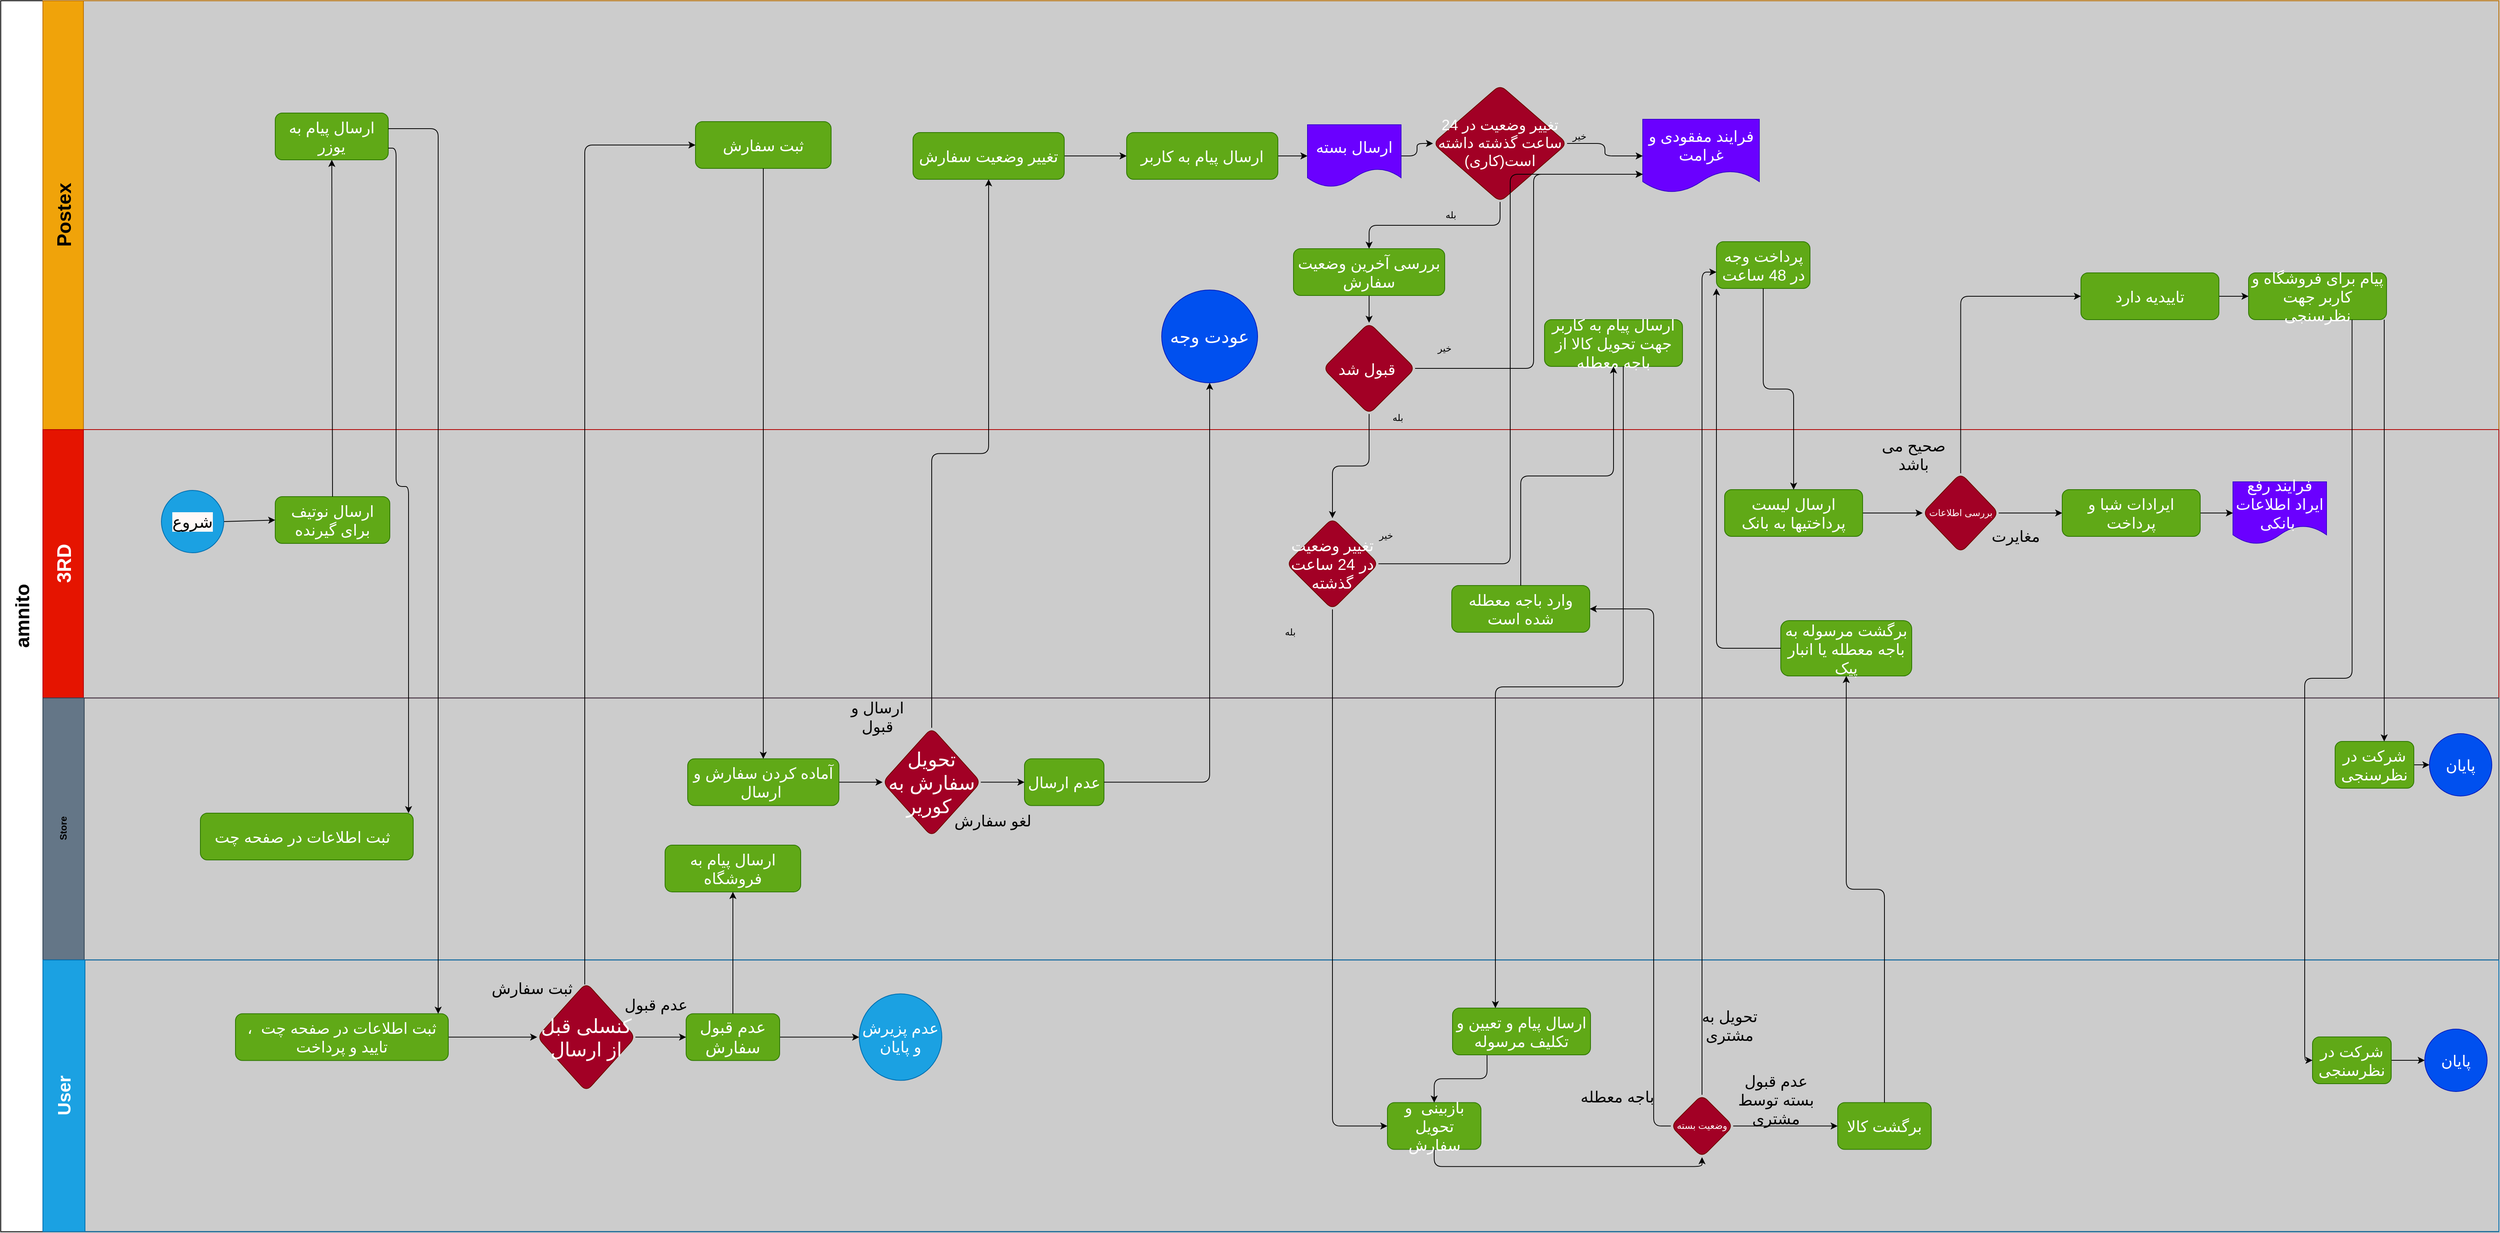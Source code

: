 <mxfile>
    <diagram id="csm_xKcEM0WO2iue_b0D" name="Page-1">
        <mxGraphModel dx="1446" dy="563" grid="0" gridSize="20" guides="1" tooltips="1" connect="1" arrows="1" fold="1" page="1" pageScale="1" pageWidth="3300" pageHeight="2339" background="#CCCCCC" math="0" shadow="0">
            <root>
                <mxCell id="0"/>
                <mxCell id="1" parent="0"/>
                <mxCell id="2" value="&lt;font style=&quot;font-size: 25px;&quot;&gt;amnito&lt;/font&gt;" style="swimlane;childLayout=stackLayout;resizeParent=1;resizeParentMax=0;horizontal=0;startSize=54;horizontalStack=0;html=1;" parent="1" vertex="1">
                    <mxGeometry x="20" y="80" width="3204" height="1578.75" as="geometry"/>
                </mxCell>
                <mxCell id="3" value="&lt;font style=&quot;font-size: 25px;&quot;&gt;Postex&lt;/font&gt;" style="swimlane;startSize=52;horizontal=0;html=1;fillColor=#f0a30a;fontColor=#000000;strokeColor=#BD7000;" parent="2" vertex="1">
                    <mxGeometry x="54" width="3150" height="550" as="geometry"/>
                </mxCell>
                <mxCell id="17" value="&lt;font style=&quot;font-size: 20px;&quot;&gt;ارسال پیام به یوزر&lt;/font&gt;" style="rounded=1;whiteSpace=wrap;html=1;fillColor=#60a917;fontColor=#ffffff;strokeColor=#2D7600;" parent="3" vertex="1">
                    <mxGeometry x="298" y="144" width="145" height="60" as="geometry"/>
                </mxCell>
                <mxCell id="106" value="&lt;font style=&quot;font-size: 20px;&quot;&gt;ثبت سفارش&lt;/font&gt;" style="whiteSpace=wrap;html=1;fillColor=#60a917;strokeColor=#2D7600;fontColor=#ffffff;rounded=1;" parent="3" vertex="1">
                    <mxGeometry x="837" y="155" width="174" height="60" as="geometry"/>
                </mxCell>
                <mxCell id="119" value="" style="edgeStyle=orthogonalEdgeStyle;html=1;fontSize=23;" parent="3" source="116" target="118" edge="1">
                    <mxGeometry relative="1" as="geometry"/>
                </mxCell>
                <mxCell id="116" value="&lt;font style=&quot;font-size: 20px;&quot;&gt;تغییر وضعیت سفارش&lt;/font&gt;" style="whiteSpace=wrap;html=1;fillColor=#60a917;strokeColor=#2D7600;fontColor=#ffffff;rounded=1;" parent="3" vertex="1">
                    <mxGeometry x="1116" y="169" width="194" height="60" as="geometry"/>
                </mxCell>
                <mxCell id="189" value="" style="edgeStyle=orthogonalEdgeStyle;html=1;" parent="3" source="118" target="124" edge="1">
                    <mxGeometry relative="1" as="geometry"/>
                </mxCell>
                <mxCell id="118" value="&lt;font style=&quot;font-size: 20px;&quot;&gt;ارسال پیام به کاربر&lt;/font&gt;" style="whiteSpace=wrap;html=1;fillColor=#60a917;strokeColor=#2D7600;fontColor=#ffffff;rounded=1;" parent="3" vertex="1">
                    <mxGeometry x="1390" y="169" width="194" height="60" as="geometry"/>
                </mxCell>
                <mxCell id="191" value="" style="edgeStyle=orthogonalEdgeStyle;html=1;" parent="3" source="124" target="190" edge="1">
                    <mxGeometry relative="1" as="geometry"/>
                </mxCell>
                <mxCell id="124" value="&lt;font style=&quot;font-size: 20px;&quot;&gt;ارسال بسته&lt;/font&gt;" style="shape=document;whiteSpace=wrap;html=1;boundedLbl=1;fillColor=#6a00ff;strokeColor=#3700CC;fontColor=#ffffff;rounded=1;" parent="3" vertex="1">
                    <mxGeometry x="1622" y="159" width="120" height="80" as="geometry"/>
                </mxCell>
                <mxCell id="154" value="&lt;font style=&quot;font-size: 20px;&quot;&gt;پرداخت وجه در 48 ساعت&lt;/font&gt;" style="whiteSpace=wrap;html=1;fillColor=#60a917;strokeColor=#2D7600;fontColor=#ffffff;rounded=1;" parent="3" vertex="1">
                    <mxGeometry x="2146.5" y="309" width="120" height="60" as="geometry"/>
                </mxCell>
                <mxCell id="165" value="" style="edgeStyle=orthogonalEdgeStyle;html=1;fontSize=20;" parent="3" source="160" target="164" edge="1">
                    <mxGeometry relative="1" as="geometry"/>
                </mxCell>
                <mxCell id="160" value="&lt;font style=&quot;font-size: 20px;&quot;&gt;تاییدیه دارد&lt;/font&gt;" style="whiteSpace=wrap;html=1;fillColor=#60a917;strokeColor=#2D7600;fontColor=#ffffff;rounded=1;" parent="3" vertex="1">
                    <mxGeometry x="2614" y="349" width="177" height="60" as="geometry"/>
                </mxCell>
                <mxCell id="164" value="&lt;font style=&quot;font-size: 20px;&quot;&gt;پیام برای فروشگاه و کاربر جهت نظرسنجی&lt;/font&gt;" style="whiteSpace=wrap;html=1;fillColor=#60a917;strokeColor=#2D7600;fontColor=#ffffff;rounded=1;" parent="3" vertex="1">
                    <mxGeometry x="2829" y="349" width="177" height="60" as="geometry"/>
                </mxCell>
                <mxCell id="183" value="&lt;font style=&quot;font-size: 20px;&quot;&gt;فرایند مفقودی و غرامت&lt;/font&gt;" style="shape=document;whiteSpace=wrap;html=1;boundedLbl=1;fillColor=#6a00ff;strokeColor=#3700CC;fontColor=#ffffff;rounded=1;" parent="3" vertex="1">
                    <mxGeometry x="2052" y="152" width="149.5" height="94" as="geometry"/>
                </mxCell>
                <mxCell id="114" value="&lt;font style=&quot;font-size: 23px;&quot;&gt;عودت وجه&lt;/font&gt;" style="ellipse;whiteSpace=wrap;html=1;fillColor=#0050ef;strokeColor=#001DBC;fontColor=#ffffff;rounded=1;" parent="3" vertex="1">
                    <mxGeometry x="1435" y="371" width="123" height="119" as="geometry"/>
                </mxCell>
                <mxCell id="192" style="edgeStyle=orthogonalEdgeStyle;html=1;exitX=1;exitY=0.5;exitDx=0;exitDy=0;entryX=0;entryY=0.5;entryDx=0;entryDy=0;" parent="3" source="190" target="183" edge="1">
                    <mxGeometry relative="1" as="geometry"/>
                </mxCell>
                <mxCell id="198" style="edgeStyle=orthogonalEdgeStyle;html=1;exitX=0.5;exitY=1;exitDx=0;exitDy=0;entryX=0.5;entryY=0;entryDx=0;entryDy=0;" parent="3" source="190" target="197" edge="1">
                    <mxGeometry relative="1" as="geometry"/>
                </mxCell>
                <mxCell id="190" value="&lt;font style=&quot;font-size: 19px;&quot;&gt;تغییر وضعیت در 24 &lt;br&gt;ساعت گذشته داشته است(کاری)&lt;/font&gt;" style="rhombus;whiteSpace=wrap;html=1;fillColor=#a20025;strokeColor=#6F0000;fontColor=#ffffff;rounded=1;" parent="3" vertex="1">
                    <mxGeometry x="1783" y="108" width="172" height="150" as="geometry"/>
                </mxCell>
                <mxCell id="193" value="خیر" style="text;html=1;strokeColor=none;fillColor=none;align=center;verticalAlign=middle;whiteSpace=wrap;rounded=0;" parent="3" vertex="1">
                    <mxGeometry x="1941" y="159" width="60" height="30" as="geometry"/>
                </mxCell>
                <mxCell id="201" style="edgeStyle=orthogonalEdgeStyle;html=1;exitX=1;exitY=0.5;exitDx=0;exitDy=0;entryX=0;entryY=0.75;entryDx=0;entryDy=0;fontSize=20;" parent="3" source="194" target="183" edge="1">
                    <mxGeometry relative="1" as="geometry">
                        <Array as="points">
                            <mxPoint x="1912" y="472"/>
                            <mxPoint x="1912" y="223"/>
                        </Array>
                    </mxGeometry>
                </mxCell>
                <mxCell id="194" value="&lt;font style=&quot;font-size: 20px;&quot;&gt;قبول شد&amp;nbsp;&lt;/font&gt;" style="rhombus;whiteSpace=wrap;html=1;fillColor=#a20025;strokeColor=#6F0000;fontColor=#ffffff;rounded=1;" parent="3" vertex="1">
                    <mxGeometry x="1642" y="413" width="118" height="117" as="geometry"/>
                </mxCell>
                <mxCell id="200" style="edgeStyle=orthogonalEdgeStyle;html=1;exitX=0.5;exitY=1;exitDx=0;exitDy=0;entryX=0.5;entryY=0;entryDx=0;entryDy=0;fontSize=20;" parent="3" source="197" target="194" edge="1">
                    <mxGeometry relative="1" as="geometry"/>
                </mxCell>
                <mxCell id="197" value="&lt;font style=&quot;font-size: 20px;&quot;&gt;بررسی آخرین وضعیت سفارش&lt;/font&gt;" style="whiteSpace=wrap;html=1;fillColor=#60a917;strokeColor=#2D7600;fontColor=#ffffff;rounded=1;" parent="3" vertex="1">
                    <mxGeometry x="1604" y="318" width="194" height="60" as="geometry"/>
                </mxCell>
                <mxCell id="199" value="بله" style="text;html=1;strokeColor=none;fillColor=none;align=center;verticalAlign=middle;whiteSpace=wrap;rounded=0;" parent="3" vertex="1">
                    <mxGeometry x="1776" y="260" width="60" height="30" as="geometry"/>
                </mxCell>
                <mxCell id="202" value="خیر" style="text;html=1;strokeColor=none;fillColor=none;align=center;verticalAlign=middle;whiteSpace=wrap;rounded=0;" parent="3" vertex="1">
                    <mxGeometry x="1768" y="431" width="60" height="30" as="geometry"/>
                </mxCell>
                <mxCell id="204" value="بله" style="text;html=1;strokeColor=none;fillColor=none;align=center;verticalAlign=middle;whiteSpace=wrap;rounded=0;" parent="3" vertex="1">
                    <mxGeometry x="1708" y="520" width="60" height="30" as="geometry"/>
                </mxCell>
                <mxCell id="212" value="&lt;font style=&quot;font-size: 20px;&quot;&gt;ارسال پیام به کاربر جهت تحویل کالا از باجه معطله&lt;/font&gt;" style="whiteSpace=wrap;html=1;fillColor=#60a917;strokeColor=#2D7600;fontColor=#ffffff;rounded=1;" parent="3" vertex="1">
                    <mxGeometry x="1926" y="409" width="177" height="60" as="geometry"/>
                </mxCell>
                <mxCell id="4" value="&lt;font style=&quot;font-size: 25px;&quot;&gt;3RD&lt;/font&gt;" style="swimlane;startSize=52;horizontal=0;html=1;fillColor=#e51400;fontColor=#ffffff;strokeColor=#B20000;" parent="2" vertex="1">
                    <mxGeometry x="54" y="550" width="3150" height="344.25" as="geometry"/>
                </mxCell>
                <mxCell id="159" value="" style="edgeStyle=orthogonalEdgeStyle;html=1;fontSize=20;" parent="4" source="156" target="158" edge="1">
                    <mxGeometry relative="1" as="geometry"/>
                </mxCell>
                <mxCell id="156" value="&lt;font style=&quot;font-size: 20px;&quot;&gt;ارسال لیست پرداختیها به بانک&lt;/font&gt;" style="whiteSpace=wrap;html=1;fillColor=#60a917;strokeColor=#2D7600;fontColor=#ffffff;rounded=1;" parent="4" vertex="1">
                    <mxGeometry x="2157" y="77" width="177" height="60" as="geometry"/>
                </mxCell>
                <mxCell id="162" value="" style="edgeStyle=orthogonalEdgeStyle;html=1;fontSize=20;" parent="4" source="158" target="161" edge="1">
                    <mxGeometry relative="1" as="geometry"/>
                </mxCell>
                <mxCell id="158" value="بررسی اطلاعات" style="rhombus;whiteSpace=wrap;html=1;fillColor=#a20025;strokeColor=#6F0000;fontColor=#ffffff;rounded=1;" parent="4" vertex="1">
                    <mxGeometry x="2411" y="56" width="97.5" height="102" as="geometry"/>
                </mxCell>
                <mxCell id="167" value="" style="edgeStyle=orthogonalEdgeStyle;html=1;fontSize=20;" parent="4" source="161" target="166" edge="1">
                    <mxGeometry relative="1" as="geometry"/>
                </mxCell>
                <mxCell id="161" value="&lt;font style=&quot;font-size: 20px;&quot;&gt;ایرادات شبا و پرداخت&lt;/font&gt;" style="whiteSpace=wrap;html=1;fillColor=#60a917;strokeColor=#2D7600;fontColor=#ffffff;rounded=1;" parent="4" vertex="1">
                    <mxGeometry x="2590" y="77" width="177" height="60" as="geometry"/>
                </mxCell>
                <mxCell id="166" value="&lt;font style=&quot;font-size: 20px;&quot;&gt;فرایند رفع ایراد اطلاعات بانکی&amp;nbsp;&lt;/font&gt;" style="shape=document;whiteSpace=wrap;html=1;boundedLbl=1;fillColor=#6a00ff;strokeColor=#3700CC;fontColor=#ffffff;rounded=1;" parent="4" vertex="1">
                    <mxGeometry x="2809" y="67" width="120" height="80" as="geometry"/>
                </mxCell>
                <mxCell id="181" value="صحیح می باشد" style="text;html=1;strokeColor=none;fillColor=none;align=center;verticalAlign=middle;whiteSpace=wrap;rounded=0;fontSize=20;" parent="4" vertex="1">
                    <mxGeometry x="2347" y="17" width="105" height="30" as="geometry"/>
                </mxCell>
                <mxCell id="182" value="مغایرت" style="text;html=1;strokeColor=none;fillColor=none;align=center;verticalAlign=middle;whiteSpace=wrap;rounded=0;fontSize=20;" parent="4" vertex="1">
                    <mxGeometry x="2478" y="121" width="105" height="30" as="geometry"/>
                </mxCell>
                <mxCell id="205" value="&lt;font style=&quot;font-size: 20px;&quot;&gt;تغییر وضعیت در 24 ساعت گذشته&lt;/font&gt;" style="rhombus;whiteSpace=wrap;html=1;fillColor=#a20025;strokeColor=#6F0000;fontColor=#ffffff;rounded=1;" parent="4" vertex="1">
                    <mxGeometry x="1595" y="113.63" width="118" height="117" as="geometry"/>
                </mxCell>
                <mxCell id="208" value="&lt;font style=&quot;font-size: 20px;&quot;&gt;وارد باجه معطله شده است&lt;/font&gt;" style="whiteSpace=wrap;html=1;fillColor=#60a917;strokeColor=#2D7600;fontColor=#ffffff;rounded=1;" parent="4" vertex="1">
                    <mxGeometry x="1807" y="200" width="177" height="60" as="geometry"/>
                </mxCell>
                <mxCell id="210" value="خیر" style="text;html=1;strokeColor=none;fillColor=none;align=center;verticalAlign=middle;whiteSpace=wrap;rounded=0;" parent="4" vertex="1">
                    <mxGeometry x="1693" y="121" width="60" height="30" as="geometry"/>
                </mxCell>
                <mxCell id="211" value="بله" style="text;html=1;strokeColor=none;fillColor=none;align=center;verticalAlign=middle;whiteSpace=wrap;rounded=0;" parent="4" vertex="1">
                    <mxGeometry x="1570" y="245" width="60" height="30" as="geometry"/>
                </mxCell>
                <mxCell id="152" value="&lt;span style=&quot;font-size: 20px;&quot;&gt;برگشت مرسوله به باجه معطله یا انبار پیک&lt;/span&gt;" style="whiteSpace=wrap;html=1;fillColor=#60a917;strokeColor=#2D7600;fontColor=#ffffff;rounded=1;" parent="4" vertex="1">
                    <mxGeometry x="2229" y="245" width="168" height="71" as="geometry"/>
                </mxCell>
                <mxCell id="13" value="&lt;span style=&quot;font-size: 20px;&quot;&gt;ارسال نوتیف برای گیرنده&lt;/span&gt;" style="rounded=1;whiteSpace=wrap;html=1;fillColor=#60a917;fontColor=#ffffff;strokeColor=#2D7600;" parent="4" vertex="1">
                    <mxGeometry x="298" y="86" width="147" height="60" as="geometry"/>
                </mxCell>
                <mxCell id="16" style="edgeStyle=none;html=1;exitX=1;exitY=0.5;exitDx=0;exitDy=0;entryX=0;entryY=0.5;entryDx=0;entryDy=0;fontSize=20;fontColor=#000000;" parent="4" source="15" target="13" edge="1">
                    <mxGeometry relative="1" as="geometry"/>
                </mxCell>
                <mxCell id="15" value="&lt;font style=&quot;&quot; color=&quot;#000000&quot;&gt;شروع&lt;/font&gt;" style="ellipse;whiteSpace=wrap;html=1;aspect=fixed;labelBackgroundColor=#FFF8F7;fontSize=21;fillColor=#1ba1e2;fontColor=#ffffff;strokeColor=#006EAF;" parent="4" vertex="1">
                    <mxGeometry x="152" y="78" width="80" height="80" as="geometry"/>
                </mxCell>
                <mxCell id="11" value="&lt;font style=&quot;font-size: 12px;&quot;&gt;Store&lt;/font&gt;" style="swimlane;startSize=53;horizontal=0;html=1;fillColor=#647687;strokeColor=#314354;" parent="2" vertex="1">
                    <mxGeometry x="54" y="894.25" width="3150" height="336" as="geometry"/>
                </mxCell>
                <mxCell id="111" value="" style="edgeStyle=orthogonalEdgeStyle;html=1;fontSize=21;" parent="11" source="108" target="110" edge="1">
                    <mxGeometry relative="1" as="geometry"/>
                </mxCell>
                <mxCell id="108" value="&lt;font style=&quot;font-size: 20px;&quot;&gt;آماده کردن سفارش و ارسال&amp;nbsp;&lt;/font&gt;" style="whiteSpace=wrap;html=1;fillColor=#60a917;strokeColor=#2D7600;fontColor=#ffffff;rounded=1;" parent="11" vertex="1">
                    <mxGeometry x="827" y="78" width="194" height="60" as="geometry"/>
                </mxCell>
                <mxCell id="113" value="" style="edgeStyle=orthogonalEdgeStyle;html=1;fontSize=21;" parent="11" source="110" target="112" edge="1">
                    <mxGeometry relative="1" as="geometry"/>
                </mxCell>
                <mxCell id="110" value="&lt;font style=&quot;font-size: 25px;&quot;&gt;تحویل سفارش به کوریر&amp;nbsp;&lt;/font&gt;" style="rhombus;whiteSpace=wrap;html=1;fillColor=#a20025;strokeColor=#6F0000;fontColor=#ffffff;rounded=1;" parent="11" vertex="1">
                    <mxGeometry x="1077" y="38.25" width="126" height="139.5" as="geometry"/>
                </mxCell>
                <mxCell id="112" value="&lt;font style=&quot;font-size: 20px;&quot;&gt;عدم ارسال&lt;/font&gt;" style="whiteSpace=wrap;html=1;fillColor=#60a917;strokeColor=#2D7600;fontColor=#ffffff;rounded=1;" parent="11" vertex="1">
                    <mxGeometry x="1259" y="78" width="102" height="60" as="geometry"/>
                </mxCell>
                <mxCell id="128" value="ارسال و قبول" style="text;html=1;strokeColor=none;fillColor=none;align=center;verticalAlign=middle;whiteSpace=wrap;rounded=0;fontSize=20;" parent="11" vertex="1">
                    <mxGeometry x="1013" y="8.25" width="115" height="30" as="geometry"/>
                </mxCell>
                <mxCell id="141" value="لغو سفارش" style="text;html=1;strokeColor=none;fillColor=none;align=center;verticalAlign=middle;whiteSpace=wrap;rounded=0;fontSize=20;" parent="11" vertex="1">
                    <mxGeometry x="1161" y="142" width="115" height="30" as="geometry"/>
                </mxCell>
                <mxCell id="175" value="" style="edgeStyle=orthogonalEdgeStyle;html=1;fontSize=20;" parent="11" source="170" target="174" edge="1">
                    <mxGeometry relative="1" as="geometry"/>
                </mxCell>
                <mxCell id="170" value="&lt;font style=&quot;font-size: 20px;&quot;&gt;شرکت در نظرسنجی&lt;/font&gt;" style="whiteSpace=wrap;html=1;fillColor=#60a917;strokeColor=#2D7600;fontColor=#ffffff;rounded=1;" parent="11" vertex="1">
                    <mxGeometry x="2940" y="55.75" width="101" height="60" as="geometry"/>
                </mxCell>
                <mxCell id="174" value="&lt;font style=&quot;font-size: 20px;&quot;&gt;پایان&lt;/font&gt;" style="ellipse;whiteSpace=wrap;html=1;fillColor=#0050ef;strokeColor=#001DBC;fontColor=#ffffff;rounded=1;" parent="11" vertex="1">
                    <mxGeometry x="3061" y="45.75" width="80" height="80" as="geometry"/>
                </mxCell>
                <mxCell id="185" value="&lt;font style=&quot;font-size: 20px;&quot;&gt;ارسال پیام به فروشگاه&lt;/font&gt;" style="whiteSpace=wrap;html=1;fillColor=#60a917;strokeColor=#2D7600;fontColor=#ffffff;rounded=1;" parent="11" vertex="1">
                    <mxGeometry x="798" y="188.75" width="174" height="60" as="geometry"/>
                </mxCell>
                <mxCell id="223" value="&lt;font style=&quot;font-size: 20px;&quot;&gt;ثبت اطلاعات در صفحه چت&amp;nbsp;&amp;nbsp;&lt;/font&gt;" style="rounded=1;whiteSpace=wrap;html=1;fillColor=#60a917;fontColor=#ffffff;strokeColor=#2D7600;" vertex="1" parent="11">
                    <mxGeometry x="202" y="147.75" width="273" height="60" as="geometry"/>
                </mxCell>
                <mxCell id="12" value="&lt;font style=&quot;font-size: 23px;&quot;&gt;User&lt;/font&gt;" style="swimlane;startSize=54;horizontal=0;html=1;fillColor=#1ba1e2;fontColor=#ffffff;strokeColor=#006EAF;" parent="2" vertex="1">
                    <mxGeometry x="54" y="1230.25" width="3150" height="348.5" as="geometry"/>
                </mxCell>
                <mxCell id="99" value="" style="edgeStyle=orthogonalEdgeStyle;html=1;" parent="12" source="96" target="98" edge="1">
                    <mxGeometry relative="1" as="geometry"/>
                </mxCell>
                <mxCell id="96" value="&lt;font style=&quot;font-size: 20px;&quot;&gt;ثبت اطلاعات در صفحه چت&amp;nbsp; ، تایید و پرداخت&lt;/font&gt;" style="rounded=1;whiteSpace=wrap;html=1;fillColor=#60a917;fontColor=#ffffff;strokeColor=#2D7600;" parent="12" vertex="1">
                    <mxGeometry x="247" y="69" width="273" height="60" as="geometry"/>
                </mxCell>
                <mxCell id="101" value="" style="edgeStyle=orthogonalEdgeStyle;html=1;fontSize=25;" parent="12" source="98" target="100" edge="1">
                    <mxGeometry relative="1" as="geometry"/>
                </mxCell>
                <mxCell id="98" value="&lt;font style=&quot;font-size: 25px;&quot;&gt;کنسلی قبل از ارسال&lt;/font&gt;" style="rhombus;whiteSpace=wrap;html=1;fillColor=#a20025;strokeColor=#6F0000;fontColor=#ffffff;rounded=1;" parent="12" vertex="1">
                    <mxGeometry x="634" y="29.25" width="126" height="139.5" as="geometry"/>
                </mxCell>
                <mxCell id="145" value="" style="edgeStyle=orthogonalEdgeStyle;html=1;fontSize=20;" parent="12" source="100" target="144" edge="1">
                    <mxGeometry relative="1" as="geometry"/>
                </mxCell>
                <mxCell id="100" value="&lt;font style=&quot;font-size: 21px;&quot;&gt;عدم قبول سفارش&lt;/font&gt;" style="whiteSpace=wrap;html=1;fillColor=#60a917;strokeColor=#2D7600;fontColor=#ffffff;rounded=1;" parent="12" vertex="1">
                    <mxGeometry x="825" y="69" width="120" height="60" as="geometry"/>
                </mxCell>
                <mxCell id="142" value="ثبت سفارش" style="text;html=1;strokeColor=none;fillColor=none;align=center;verticalAlign=middle;whiteSpace=wrap;rounded=0;fontSize=20;" parent="12" vertex="1">
                    <mxGeometry x="570" y="20.75" width="115" height="30" as="geometry"/>
                </mxCell>
                <mxCell id="143" value="عدم قبول" style="text;html=1;strokeColor=none;fillColor=none;align=center;verticalAlign=middle;whiteSpace=wrap;rounded=0;fontSize=20;" parent="12" vertex="1">
                    <mxGeometry x="729" y="42" width="115" height="30" as="geometry"/>
                </mxCell>
                <mxCell id="144" value="&lt;font style=&quot;font-size: 20px;&quot;&gt;عدم پزیرش و پایان&lt;/font&gt;" style="ellipse;whiteSpace=wrap;html=1;fillColor=#1ba1e2;strokeColor=#006EAF;fontColor=#ffffff;rounded=1;" parent="12" vertex="1">
                    <mxGeometry x="1047" y="43.5" width="106" height="111" as="geometry"/>
                </mxCell>
                <mxCell id="149" value="" style="edgeStyle=orthogonalEdgeStyle;html=1;fontSize=20;" parent="12" source="146" target="148" edge="1">
                    <mxGeometry relative="1" as="geometry">
                        <Array as="points">
                            <mxPoint x="1784" y="265"/>
                            <mxPoint x="2128" y="265"/>
                        </Array>
                    </mxGeometry>
                </mxCell>
                <mxCell id="146" value="&lt;font style=&quot;font-size: 20px;&quot;&gt;بازبینی&amp;nbsp; و تحویل سفارش&lt;/font&gt;" style="whiteSpace=wrap;html=1;fillColor=#60a917;strokeColor=#2D7600;fontColor=#ffffff;rounded=1;" parent="12" vertex="1">
                    <mxGeometry x="1724.5" y="183" width="120" height="60" as="geometry"/>
                </mxCell>
                <mxCell id="151" value="" style="edgeStyle=orthogonalEdgeStyle;html=1;fontSize=20;" parent="12" source="148" target="150" edge="1">
                    <mxGeometry relative="1" as="geometry"/>
                </mxCell>
                <mxCell id="148" value="وضعیت بسته" style="rhombus;whiteSpace=wrap;html=1;fillColor=#a20025;strokeColor=#6F0000;fontColor=#ffffff;rounded=1;" parent="12" vertex="1">
                    <mxGeometry x="2088" y="173" width="80" height="80" as="geometry"/>
                </mxCell>
                <mxCell id="150" value="&lt;font style=&quot;font-size: 20px;&quot;&gt;برگشت کالا&lt;/font&gt;" style="whiteSpace=wrap;html=1;fillColor=#60a917;strokeColor=#2D7600;fontColor=#ffffff;rounded=1;" parent="12" vertex="1">
                    <mxGeometry x="2302" y="183" width="120" height="60" as="geometry"/>
                </mxCell>
                <mxCell id="177" value="" style="edgeStyle=orthogonalEdgeStyle;html=1;fontSize=20;" parent="12" source="172" target="176" edge="1">
                    <mxGeometry relative="1" as="geometry"/>
                </mxCell>
                <mxCell id="172" value="&lt;font style=&quot;font-size: 20px;&quot;&gt;شرکت در نظرسنجی&lt;/font&gt;" style="whiteSpace=wrap;html=1;fillColor=#60a917;strokeColor=#2D7600;fontColor=#ffffff;rounded=1;" parent="12" vertex="1">
                    <mxGeometry x="2911" y="98.75" width="101" height="60" as="geometry"/>
                </mxCell>
                <mxCell id="176" value="&lt;font style=&quot;font-size: 20px;&quot;&gt;پایان&lt;/font&gt;" style="ellipse;whiteSpace=wrap;html=1;fillColor=#0050ef;strokeColor=#001DBC;fontColor=#ffffff;rounded=1;" parent="12" vertex="1">
                    <mxGeometry x="3055" y="88.75" width="80" height="80" as="geometry"/>
                </mxCell>
                <mxCell id="178" value="تحویل به مشتری" style="text;html=1;strokeColor=none;fillColor=none;align=center;verticalAlign=middle;whiteSpace=wrap;rounded=0;fontSize=20;" parent="12" vertex="1">
                    <mxGeometry x="2101" y="68.75" width="125" height="30" as="geometry"/>
                </mxCell>
                <mxCell id="180" value="عدم قبول بسته توسط مشتری" style="text;html=1;strokeColor=none;fillColor=none;align=center;verticalAlign=middle;whiteSpace=wrap;rounded=0;fontSize=20;" parent="12" vertex="1">
                    <mxGeometry x="2168" y="163.75" width="110" height="30" as="geometry"/>
                </mxCell>
                <mxCell id="216" style="edgeStyle=orthogonalEdgeStyle;html=1;exitX=0.25;exitY=1;exitDx=0;exitDy=0;fontSize=20;" parent="12" source="214" target="146" edge="1">
                    <mxGeometry relative="1" as="geometry"/>
                </mxCell>
                <mxCell id="214" value="&lt;span style=&quot;font-size: 20px;&quot;&gt;ارسال پیام و تعیین و تکلیف مرسوله&lt;/span&gt;" style="whiteSpace=wrap;html=1;fillColor=#60a917;strokeColor=#2D7600;fontColor=#ffffff;rounded=1;" parent="12" vertex="1">
                    <mxGeometry x="1808" y="61.75" width="177" height="60" as="geometry"/>
                </mxCell>
                <mxCell id="220" value="باجه معطله" style="text;html=1;strokeColor=none;fillColor=none;align=center;verticalAlign=middle;whiteSpace=wrap;rounded=0;fontSize=20;" parent="12" vertex="1">
                    <mxGeometry x="1957" y="159.25" width="125" height="30" as="geometry"/>
                </mxCell>
                <mxCell id="95" style="edgeStyle=none;html=1;exitX=0.5;exitY=0;exitDx=0;exitDy=0;" parent="2" source="13" target="17" edge="1">
                    <mxGeometry relative="1" as="geometry"/>
                </mxCell>
                <mxCell id="97" value="" style="edgeStyle=orthogonalEdgeStyle;html=1;" parent="2" source="17" target="96" edge="1">
                    <mxGeometry relative="1" as="geometry">
                        <Array as="points">
                            <mxPoint x="561" y="164"/>
                        </Array>
                    </mxGeometry>
                </mxCell>
                <mxCell id="103" value="" style="edgeStyle=orthogonalEdgeStyle;html=1;fontSize=25;entryX=0;entryY=0.5;entryDx=0;entryDy=0;" parent="2" source="98" target="106" edge="1">
                    <mxGeometry relative="1" as="geometry">
                        <mxPoint x="724" y="215" as="targetPoint"/>
                        <Array as="points">
                            <mxPoint x="749" y="185"/>
                        </Array>
                    </mxGeometry>
                </mxCell>
                <mxCell id="109" value="" style="edgeStyle=orthogonalEdgeStyle;html=1;fontSize=21;" parent="2" source="106" target="108" edge="1">
                    <mxGeometry relative="1" as="geometry"/>
                </mxCell>
                <mxCell id="117" style="edgeStyle=orthogonalEdgeStyle;html=1;exitX=0.5;exitY=0;exitDx=0;exitDy=0;fontSize=23;" parent="2" source="110" target="116" edge="1">
                    <mxGeometry relative="1" as="geometry"/>
                </mxCell>
                <mxCell id="155" value="" style="edgeStyle=orthogonalEdgeStyle;html=1;fontSize=20;" parent="2" source="148" target="154" edge="1">
                    <mxGeometry relative="1" as="geometry">
                        <Array as="points">
                            <mxPoint x="2182" y="348"/>
                        </Array>
                    </mxGeometry>
                </mxCell>
                <mxCell id="157" value="" style="edgeStyle=orthogonalEdgeStyle;html=1;fontSize=20;" parent="2" source="154" target="156" edge="1">
                    <mxGeometry relative="1" as="geometry"/>
                </mxCell>
                <mxCell id="163" style="edgeStyle=orthogonalEdgeStyle;html=1;exitX=0.5;exitY=0;exitDx=0;exitDy=0;entryX=0;entryY=0.5;entryDx=0;entryDy=0;fontSize=20;" parent="2" source="158" target="160" edge="1">
                    <mxGeometry relative="1" as="geometry"/>
                </mxCell>
                <mxCell id="171" value="" style="edgeStyle=orthogonalEdgeStyle;html=1;fontSize=20;" parent="2" source="164" target="170" edge="1">
                    <mxGeometry relative="1" as="geometry">
                        <Array as="points">
                            <mxPoint x="3057" y="691"/>
                            <mxPoint x="3057" y="691"/>
                        </Array>
                    </mxGeometry>
                </mxCell>
                <mxCell id="115" value="" style="edgeStyle=orthogonalEdgeStyle;html=1;fontSize=21;" parent="2" source="112" target="114" edge="1">
                    <mxGeometry relative="1" as="geometry"/>
                </mxCell>
                <mxCell id="187" style="edgeStyle=orthogonalEdgeStyle;html=1;exitX=0.5;exitY=0;exitDx=0;exitDy=0;" parent="2" source="100" target="185" edge="1">
                    <mxGeometry relative="1" as="geometry"/>
                </mxCell>
                <mxCell id="206" style="edgeStyle=orthogonalEdgeStyle;html=1;exitX=0.5;exitY=1;exitDx=0;exitDy=0;entryX=0.5;entryY=0;entryDx=0;entryDy=0;fontSize=20;" parent="2" source="194" target="205" edge="1">
                    <mxGeometry relative="1" as="geometry"/>
                </mxCell>
                <mxCell id="207" style="edgeStyle=orthogonalEdgeStyle;html=1;exitX=0.5;exitY=1;exitDx=0;exitDy=0;entryX=0;entryY=0.5;entryDx=0;entryDy=0;fontSize=20;" parent="2" source="205" target="146" edge="1">
                    <mxGeometry relative="1" as="geometry"/>
                </mxCell>
                <mxCell id="213" value="" style="edgeStyle=orthogonalEdgeStyle;html=1;fontSize=20;" parent="2" source="208" target="212" edge="1">
                    <mxGeometry relative="1" as="geometry"/>
                </mxCell>
                <mxCell id="215" value="" style="edgeStyle=orthogonalEdgeStyle;html=1;fontSize=20;" parent="2" source="212" target="214" edge="1">
                    <mxGeometry relative="1" as="geometry">
                        <Array as="points">
                            <mxPoint x="2081" y="880"/>
                            <mxPoint x="1917" y="880"/>
                        </Array>
                    </mxGeometry>
                </mxCell>
                <mxCell id="217" style="edgeStyle=orthogonalEdgeStyle;html=1;exitX=0.75;exitY=1;exitDx=0;exitDy=0;entryX=0;entryY=0.5;entryDx=0;entryDy=0;fontSize=25;" parent="2" source="164" target="172" edge="1">
                    <mxGeometry relative="1" as="geometry"/>
                </mxCell>
                <mxCell id="218" style="edgeStyle=orthogonalEdgeStyle;html=1;exitX=1;exitY=0.5;exitDx=0;exitDy=0;entryX=0;entryY=0.75;entryDx=0;entryDy=0;fontSize=19;" parent="2" source="205" target="183" edge="1">
                    <mxGeometry relative="1" as="geometry">
                        <Array as="points">
                            <mxPoint x="1936" y="722"/>
                            <mxPoint x="1936" y="222"/>
                        </Array>
                    </mxGeometry>
                </mxCell>
                <mxCell id="219" style="edgeStyle=orthogonalEdgeStyle;html=1;exitX=0;exitY=0.5;exitDx=0;exitDy=0;fontSize=19;" parent="2" source="148" target="208" edge="1">
                    <mxGeometry relative="1" as="geometry">
                        <Array as="points">
                            <mxPoint x="2120" y="1443"/>
                            <mxPoint x="2120" y="780"/>
                        </Array>
                    </mxGeometry>
                </mxCell>
                <mxCell id="221" value="" style="edgeStyle=orthogonalEdgeStyle;html=1;fontSize=19;" parent="2" source="150" target="152" edge="1">
                    <mxGeometry relative="1" as="geometry"/>
                </mxCell>
                <mxCell id="222" style="edgeStyle=orthogonalEdgeStyle;html=1;exitX=0;exitY=0.5;exitDx=0;exitDy=0;entryX=0;entryY=1;entryDx=0;entryDy=0;fontSize=19;" parent="2" source="152" target="154" edge="1">
                    <mxGeometry relative="1" as="geometry"/>
                </mxCell>
                <mxCell id="224" style="edgeStyle=orthogonalEdgeStyle;html=1;exitX=1;exitY=0.75;exitDx=0;exitDy=0;" edge="1" parent="2" source="17" target="223">
                    <mxGeometry relative="1" as="geometry">
                        <Array as="points">
                            <mxPoint x="507" y="189"/>
                            <mxPoint x="507" y="623"/>
                            <mxPoint x="523" y="623"/>
                        </Array>
                    </mxGeometry>
                </mxCell>
            </root>
        </mxGraphModel>
    </diagram>
</mxfile>